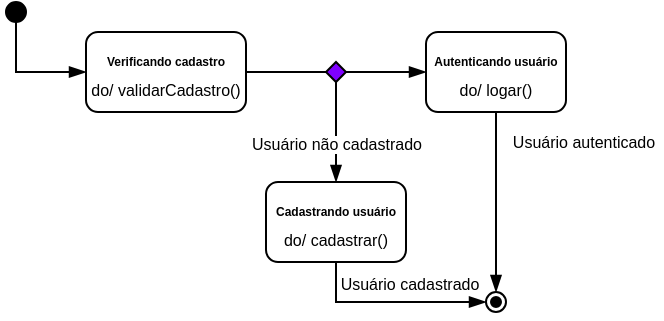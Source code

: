 <mxfile version="20.3.3" pages="6"><diagram id="cbJJhPBghGWwM3OW-o1N" name="Usuário"><mxGraphModel dx="649" dy="306" grid="1" gridSize="10" guides="1" tooltips="1" connect="1" arrows="1" fold="1" page="1" pageScale="1" pageWidth="827" pageHeight="1169" math="0" shadow="0"><root><mxCell id="0"/><mxCell id="1" parent="0"/><mxCell id="BSlq-_tYz_7hvvK5VkbI-1" value="" style="ellipse;whiteSpace=wrap;html=1;aspect=fixed;fillColor=#000000;" parent="1" vertex="1"><mxGeometry x="30" y="40" width="10" height="10" as="geometry"/></mxCell><mxCell id="BSlq-_tYz_7hvvK5VkbI-2" value="" style="endArrow=blockThin;html=1;rounded=0;exitX=0.5;exitY=1;exitDx=0;exitDy=0;endFill=1;strokeWidth=1;entryX=0;entryY=0.5;entryDx=0;entryDy=0;" parent="1" source="BSlq-_tYz_7hvvK5VkbI-1" target="BSlq-_tYz_7hvvK5VkbI-4" edge="1"><mxGeometry width="50" height="50" relative="1" as="geometry"><mxPoint x="30" y="120" as="sourcePoint"/><mxPoint x="48" y="69.32" as="targetPoint"/><Array as="points"><mxPoint x="35" y="75"/></Array></mxGeometry></mxCell><mxCell id="BSlq-_tYz_7hvvK5VkbI-3" style="edgeStyle=orthogonalEdgeStyle;rounded=0;orthogonalLoop=1;jettySize=auto;html=1;strokeWidth=1;fontSize=8;endArrow=none;endFill=0;entryX=0;entryY=0.5;entryDx=0;entryDy=0;" parent="1" source="BSlq-_tYz_7hvvK5VkbI-4" target="L_a1_osuEfcrvhSQsJuU-6" edge="1"><mxGeometry relative="1" as="geometry"><mxPoint x="180" y="75" as="targetPoint"/></mxGeometry></mxCell><mxCell id="BSlq-_tYz_7hvvK5VkbI-4" value="&lt;font style=&quot;&quot;&gt;&lt;b style=&quot;font-size: 6px;&quot;&gt;Verificando cadastro&lt;/b&gt;&lt;br&gt;&lt;font style=&quot;font-size: 8px;&quot;&gt;do/ validarCadastro()&lt;/font&gt;&lt;br&gt;&lt;/font&gt;" style="rounded=1;whiteSpace=wrap;html=1;fillColor=#FFFFFF;" parent="1" vertex="1"><mxGeometry x="70" y="55" width="80" height="40" as="geometry"/></mxCell><mxCell id="Zd-w3PUPa6cIG_JCDzNc-1" style="edgeStyle=orthogonalEdgeStyle;rounded=0;orthogonalLoop=1;jettySize=auto;html=1;entryX=0.5;entryY=0;entryDx=0;entryDy=0;strokeWidth=1;fontSize=8;fontColor=default;endArrow=blockThin;endFill=1;" parent="1" source="BSlq-_tYz_7hvvK5VkbI-5" target="8x6fWF6P3uYH0GCzoqGM-2" edge="1"><mxGeometry relative="1" as="geometry"/></mxCell><mxCell id="BSlq-_tYz_7hvvK5VkbI-5" value="&lt;font style=&quot;&quot;&gt;&lt;b style=&quot;font-size: 6px;&quot;&gt;Autenticando usuário&lt;/b&gt;&lt;br&gt;&lt;font style=&quot;font-size: 8px;&quot;&gt;do/ logar()&lt;/font&gt;&lt;br&gt;&lt;/font&gt;" style="rounded=1;whiteSpace=wrap;html=1;fillColor=#FFFFFF;" parent="1" vertex="1"><mxGeometry x="240" y="55" width="70" height="40" as="geometry"/></mxCell><mxCell id="L_a1_osuEfcrvhSQsJuU-10" style="edgeStyle=orthogonalEdgeStyle;rounded=0;orthogonalLoop=1;jettySize=auto;html=1;entryX=0;entryY=0.5;entryDx=0;entryDy=0;strokeWidth=1;fontSize=8;fontColor=default;endArrow=blockThin;endFill=1;" parent="1" source="L_a1_osuEfcrvhSQsJuU-6" target="BSlq-_tYz_7hvvK5VkbI-5" edge="1"><mxGeometry relative="1" as="geometry"/></mxCell><mxCell id="L_a1_osuEfcrvhSQsJuU-6" value="" style="rhombus;whiteSpace=wrap;html=1;shadow=0;labelBackgroundColor=none;labelBorderColor=none;fontSize=8;fontColor=default;fillColor=#7F00FF;sketch=0;" parent="1" vertex="1"><mxGeometry x="190" y="70" width="10" height="10" as="geometry"/></mxCell><mxCell id="L_a1_osuEfcrvhSQsJuU-7" value="" style="endArrow=blockThin;html=1;rounded=0;strokeWidth=1;fontSize=8;fontColor=default;exitX=0.5;exitY=1;exitDx=0;exitDy=0;entryX=0.5;entryY=0;entryDx=0;entryDy=0;endFill=1;" parent="1" source="L_a1_osuEfcrvhSQsJuU-6" target="L_a1_osuEfcrvhSQsJuU-11" edge="1"><mxGeometry width="50" height="50" relative="1" as="geometry"><mxPoint x="170" y="110" as="sourcePoint"/><mxPoint x="195" y="125" as="targetPoint"/></mxGeometry></mxCell><mxCell id="L_a1_osuEfcrvhSQsJuU-8" value="Usuário não cadastrado" style="edgeLabel;html=1;align=center;verticalAlign=middle;resizable=0;points=[];fontSize=8;fontColor=default;" parent="L_a1_osuEfcrvhSQsJuU-7" vertex="1" connectable="0"><mxGeometry x="-0.453" y="1" relative="1" as="geometry"><mxPoint x="-1" y="17" as="offset"/></mxGeometry></mxCell><mxCell id="8x6fWF6P3uYH0GCzoqGM-7" style="edgeStyle=orthogonalEdgeStyle;rounded=0;orthogonalLoop=1;jettySize=auto;html=1;entryX=0;entryY=0.5;entryDx=0;entryDy=0;strokeWidth=1;fontSize=8;fontColor=default;endArrow=blockThin;endFill=1;" parent="1" source="L_a1_osuEfcrvhSQsJuU-11" target="8x6fWF6P3uYH0GCzoqGM-2" edge="1"><mxGeometry relative="1" as="geometry"><Array as="points"><mxPoint x="195" y="190"/></Array></mxGeometry></mxCell><mxCell id="L_a1_osuEfcrvhSQsJuU-11" value="&lt;b style=&quot;&quot;&gt;&lt;font style=&quot;font-size: 6px;&quot;&gt;Cadastrando usuário&lt;/font&gt;&lt;/b&gt;&lt;br&gt;&lt;font style=&quot;font-size: 8px;&quot;&gt;do/ cadastrar()&lt;/font&gt;" style="rounded=1;whiteSpace=wrap;html=1;fillColor=#FFFFFF;" parent="1" vertex="1"><mxGeometry x="160" y="130" width="70" height="40" as="geometry"/></mxCell><mxCell id="8x6fWF6P3uYH0GCzoqGM-1" value="" style="group" parent="1" vertex="1" connectable="0"><mxGeometry x="270" y="185" width="10" height="10" as="geometry"/></mxCell><mxCell id="8x6fWF6P3uYH0GCzoqGM-2" value="" style="ellipse;whiteSpace=wrap;html=1;aspect=fixed;shadow=0;labelBorderColor=none;labelBackgroundColor=none;" parent="8x6fWF6P3uYH0GCzoqGM-1" vertex="1"><mxGeometry width="10" height="10" as="geometry"/></mxCell><mxCell id="8x6fWF6P3uYH0GCzoqGM-3" value="" style="ellipse;whiteSpace=wrap;html=1;aspect=fixed;fillColor=#000000;" parent="8x6fWF6P3uYH0GCzoqGM-1" vertex="1"><mxGeometry x="2.5" y="2.5" width="5" height="5" as="geometry"/></mxCell><mxCell id="Zd-w3PUPa6cIG_JCDzNc-2" value="Usuário cadastrado" style="text;html=1;strokeColor=none;fillColor=none;align=center;verticalAlign=middle;whiteSpace=wrap;rounded=0;shadow=0;labelBackgroundColor=none;labelBorderColor=none;sketch=0;fontSize=8;fontColor=default;" parent="1" vertex="1"><mxGeometry x="193" y="176" width="78" height="10" as="geometry"/></mxCell><mxCell id="Zd-w3PUPa6cIG_JCDzNc-4" value="Usuário autenticado" style="text;html=1;strokeColor=none;fillColor=none;align=center;verticalAlign=middle;whiteSpace=wrap;rounded=0;shadow=0;labelBackgroundColor=none;labelBorderColor=none;sketch=0;fontSize=8;fontColor=default;" parent="1" vertex="1"><mxGeometry x="280" y="105" width="78" height="10" as="geometry"/></mxCell></root></mxGraphModel></diagram><diagram id="u3x8nI4fMGBquSdvXoRK" name="Endereço"><mxGraphModel dx="772" dy="364" grid="1" gridSize="10" guides="1" tooltips="1" connect="1" arrows="1" fold="1" page="1" pageScale="1" pageWidth="827" pageHeight="1169" math="0" shadow="0"><root><mxCell id="0"/><mxCell id="1" parent="0"/><mxCell id="QlRGzSohqksEABEmIkxR-1" value="" style="ellipse;whiteSpace=wrap;html=1;aspect=fixed;fillColor=#000000;" parent="1" vertex="1"><mxGeometry x="20" y="35" width="10" height="10" as="geometry"/></mxCell><mxCell id="QlRGzSohqksEABEmIkxR-2" value="" style="endArrow=blockThin;html=1;rounded=0;exitX=0.5;exitY=1;exitDx=0;exitDy=0;endFill=1;strokeWidth=1;entryX=0;entryY=0.5;entryDx=0;entryDy=0;" parent="1" source="QlRGzSohqksEABEmIkxR-1" target="QlRGzSohqksEABEmIkxR-4" edge="1"><mxGeometry width="50" height="50" relative="1" as="geometry"><mxPoint x="20" y="115" as="sourcePoint"/><mxPoint x="38" y="64.32" as="targetPoint"/><Array as="points"><mxPoint x="25" y="70"/></Array></mxGeometry></mxCell><mxCell id="QlRGzSohqksEABEmIkxR-18" style="edgeStyle=orthogonalEdgeStyle;rounded=0;orthogonalLoop=1;jettySize=auto;html=1;entryX=0;entryY=0.5;entryDx=0;entryDy=0;strokeWidth=1;fontSize=8;fontColor=default;endArrow=blockThin;endFill=1;" parent="1" source="QlRGzSohqksEABEmIkxR-4" target="QlRGzSohqksEABEmIkxR-6" edge="1"><mxGeometry relative="1" as="geometry"/></mxCell><mxCell id="QlRGzSohqksEABEmIkxR-4" value="&lt;font style=&quot;&quot;&gt;&lt;span style=&quot;font-size: 6px;&quot;&gt;&lt;b&gt;Cadastrando endereço&lt;/b&gt;&lt;/span&gt;&lt;br&gt;&lt;font style=&quot;font-size: 8px;&quot;&gt;do/ cadastrarEndereco()&lt;/font&gt;&lt;br&gt;&lt;/font&gt;" style="rounded=1;whiteSpace=wrap;html=1;fillColor=#FFFFFF;" parent="1" vertex="1"><mxGeometry x="60" y="50" width="92" height="40" as="geometry"/></mxCell><mxCell id="QlRGzSohqksEABEmIkxR-21" style="edgeStyle=orthogonalEdgeStyle;rounded=0;orthogonalLoop=1;jettySize=auto;html=1;entryX=0.5;entryY=0;entryDx=0;entryDy=0;strokeWidth=1;fontSize=8;fontColor=default;endArrow=blockThin;endFill=1;" parent="1" source="QlRGzSohqksEABEmIkxR-6" target="QlRGzSohqksEABEmIkxR-14" edge="1"><mxGeometry relative="1" as="geometry"/></mxCell><mxCell id="QlRGzSohqksEABEmIkxR-6" value="&lt;font style=&quot;&quot;&gt;&lt;span style=&quot;font-size: 6px;&quot;&gt;&lt;b&gt;Aguardando dados&lt;/b&gt;&lt;/span&gt;&lt;br&gt;&lt;/font&gt;" style="rounded=1;whiteSpace=wrap;html=1;fillColor=#FFFFFF;" parent="1" vertex="1"><mxGeometry x="230" y="50" width="70" height="40" as="geometry"/></mxCell><mxCell id="QlRGzSohqksEABEmIkxR-13" value="" style="group" parent="1" vertex="1" connectable="0"><mxGeometry x="260" y="140" width="10" height="10" as="geometry"/></mxCell><mxCell id="QlRGzSohqksEABEmIkxR-14" value="" style="ellipse;whiteSpace=wrap;html=1;aspect=fixed;shadow=0;labelBorderColor=none;labelBackgroundColor=none;" parent="QlRGzSohqksEABEmIkxR-13" vertex="1"><mxGeometry width="10" height="10" as="geometry"/></mxCell><mxCell id="QlRGzSohqksEABEmIkxR-15" value="" style="ellipse;whiteSpace=wrap;html=1;aspect=fixed;fillColor=#000000;" parent="QlRGzSohqksEABEmIkxR-13" vertex="1"><mxGeometry x="2.5" y="2.5" width="5" height="5" as="geometry"/></mxCell><mxCell id="QlRGzSohqksEABEmIkxR-17" value="Salvar endereço" style="text;html=1;strokeColor=none;fillColor=none;align=center;verticalAlign=middle;whiteSpace=wrap;rounded=0;shadow=0;labelBackgroundColor=none;labelBorderColor=none;sketch=0;fontSize=8;fontColor=default;" parent="1" vertex="1"><mxGeometry x="270" y="100" width="62" height="10" as="geometry"/></mxCell><mxCell id="QlRGzSohqksEABEmIkxR-19" value="" style="curved=1;endArrow=classic;html=1;rounded=0;strokeWidth=1;fontSize=8;fontColor=default;entryX=0.75;entryY=0;entryDx=0;entryDy=0;exitX=0.25;exitY=0;exitDx=0;exitDy=0;" parent="1" source="QlRGzSohqksEABEmIkxR-6" target="QlRGzSohqksEABEmIkxR-6" edge="1"><mxGeometry width="50" height="50" relative="1" as="geometry"><mxPoint x="222" y="170" as="sourcePoint"/><mxPoint x="272" y="120" as="targetPoint"/><Array as="points"><mxPoint x="252" y="30"/><mxPoint x="282" y="30"/></Array></mxGeometry></mxCell><mxCell id="QlRGzSohqksEABEmIkxR-20" value="Inserir dado" style="text;html=1;strokeColor=none;fillColor=none;align=center;verticalAlign=middle;whiteSpace=wrap;rounded=0;shadow=0;labelBackgroundColor=none;labelBorderColor=none;sketch=0;fontSize=8;fontColor=default;" parent="1" vertex="1"><mxGeometry x="292" y="35" width="50" height="10" as="geometry"/></mxCell></root></mxGraphModel></diagram><diagram id="dJSDBnnu_lyWDykUAA8a" name="Lavanderia"><mxGraphModel dx="772" dy="364" grid="1" gridSize="10" guides="1" tooltips="1" connect="1" arrows="1" fold="1" page="1" pageScale="1" pageWidth="827" pageHeight="1169" math="0" shadow="0"><root><mxCell id="0"/><mxCell id="1" parent="0"/><mxCell id="HQYFnCzkWKO5D2Txc9Me-1" style="edgeStyle=orthogonalEdgeStyle;rounded=0;orthogonalLoop=1;jettySize=auto;html=1;entryX=0;entryY=0.5;entryDx=0;entryDy=0;fontSize=6;" parent="1" source="qWR4h4BED8sMNdOdtX2z-1" target="x2RsHI_MjN8mcZvUiWta-1" edge="1"><mxGeometry relative="1" as="geometry"><Array as="points"><mxPoint x="23" y="65"/></Array></mxGeometry></mxCell><mxCell id="qWR4h4BED8sMNdOdtX2z-1" value="" style="ellipse;whiteSpace=wrap;html=1;aspect=fixed;fillColor=#000000;" parent="1" vertex="1"><mxGeometry x="18" y="30" width="10" height="10" as="geometry"/></mxCell><mxCell id="qWR4h4BED8sMNdOdtX2z-3" value="&lt;font style=&quot;&quot;&gt;&lt;font style=&quot;font-size: 6px;&quot;&gt;&lt;b&gt;Verificando itens&lt;/b&gt;&lt;/font&gt;&lt;br&gt;&lt;br&gt;&lt;/font&gt;" style="rounded=1;whiteSpace=wrap;html=1;fillColor=#FFFFFF;" parent="1" vertex="1"><mxGeometry x="220" y="45" width="80" height="40" as="geometry"/></mxCell><mxCell id="qWR4h4BED8sMNdOdtX2z-4" value="" style="endArrow=blockThin;html=1;rounded=0;exitX=1;exitY=0.5;exitDx=0;exitDy=0;endFill=1;strokeWidth=1;" parent="1" source="qWR4h4BED8sMNdOdtX2z-3" edge="1"><mxGeometry width="50" height="50" relative="1" as="geometry"><mxPoint x="340" y="52.5" as="sourcePoint"/><mxPoint x="340" y="65" as="targetPoint"/><Array as="points"/></mxGeometry></mxCell><mxCell id="qWR4h4BED8sMNdOdtX2z-5" value="&lt;font style=&quot;&quot;&gt;&lt;font style=&quot;font-size: 6px;&quot;&gt;&lt;b&gt;Confirmando inicio de serviço&lt;/b&gt;&lt;/font&gt;&lt;br&gt;&lt;font style=&quot;font-size: 8px;&quot;&gt;do/ notificarInicio()&lt;/font&gt;&lt;br&gt;&lt;/font&gt;" style="rounded=1;whiteSpace=wrap;html=1;fillColor=#FFFFFF;" parent="1" vertex="1"><mxGeometry x="410" y="45" width="90" height="40" as="geometry"/></mxCell><mxCell id="qWR4h4BED8sMNdOdtX2z-6" value="Itens verificados" style="text;html=1;strokeColor=none;fillColor=none;align=center;verticalAlign=middle;whiteSpace=wrap;rounded=0;fontSize=6;" parent="1" vertex="1"><mxGeometry x="345" y="45" width="60" height="30" as="geometry"/></mxCell><mxCell id="qWR4h4BED8sMNdOdtX2z-7" value="" style="endArrow=classic;html=1;rounded=0;fontSize=6;exitX=1;exitY=0.5;exitDx=0;exitDy=0;entryX=0;entryY=0.5;entryDx=0;entryDy=0;" parent="1" source="qWR4h4BED8sMNdOdtX2z-5" target="qWR4h4BED8sMNdOdtX2z-8" edge="1"><mxGeometry width="50" height="50" relative="1" as="geometry"><mxPoint x="380" y="100" as="sourcePoint"/><mxPoint x="570" y="65" as="targetPoint"/></mxGeometry></mxCell><mxCell id="qWR4h4BED8sMNdOdtX2z-8" value="&lt;font style=&quot;&quot;&gt;&lt;font style=&quot;font-size: 6px;&quot;&gt;&lt;b&gt;Confirmando fim de serviço&lt;/b&gt;&lt;/font&gt;&lt;br&gt;&lt;font style=&quot;font-size: 8px;&quot;&gt;do/ notificarTermino()&lt;/font&gt;&lt;br&gt;&lt;/font&gt;" style="rounded=1;whiteSpace=wrap;html=1;fillColor=#FFFFFF;" parent="1" vertex="1"><mxGeometry x="580" y="45" width="90" height="40" as="geometry"/></mxCell><mxCell id="qWR4h4BED8sMNdOdtX2z-9" value="Serviço feito" style="text;html=1;strokeColor=none;fillColor=none;align=center;verticalAlign=middle;whiteSpace=wrap;rounded=0;fontSize=6;" parent="1" vertex="1"><mxGeometry x="500" y="45" width="70" height="30" as="geometry"/></mxCell><mxCell id="qWR4h4BED8sMNdOdtX2z-10" value="" style="endArrow=classic;html=1;rounded=0;fontSize=6;exitX=1;exitY=0.5;exitDx=0;exitDy=0;" parent="1" edge="1"><mxGeometry width="50" height="50" relative="1" as="geometry"><mxPoint x="670" y="64.76" as="sourcePoint"/><mxPoint x="670" y="150" as="targetPoint"/><Array as="points"><mxPoint x="710" y="65"/><mxPoint x="710" y="150"/></Array></mxGeometry></mxCell><mxCell id="qWR4h4BED8sMNdOdtX2z-11" value="&lt;font style=&quot;&quot;&gt;&lt;font style=&quot;font-size: 6px;&quot;&gt;&lt;b&gt;Informando pronta entrega&lt;/b&gt;&lt;/font&gt;&lt;br&gt;&lt;br&gt;&lt;/font&gt;" style="rounded=1;whiteSpace=wrap;html=1;fillColor=#FFFFFF;" parent="1" vertex="1"><mxGeometry x="580" y="130" width="90" height="40" as="geometry"/></mxCell><mxCell id="qWR4h4BED8sMNdOdtX2z-12" value="Objetos preparados" style="text;html=1;strokeColor=none;fillColor=none;align=center;verticalAlign=middle;whiteSpace=wrap;rounded=0;fontSize=6;rotation=90;" parent="1" vertex="1"><mxGeometry x="680" y="85" width="70" height="30" as="geometry"/></mxCell><mxCell id="qWR4h4BED8sMNdOdtX2z-13" value="" style="endArrow=classic;html=1;rounded=0;fontSize=6;exitX=0;exitY=0.5;exitDx=0;exitDy=0;" parent="1" source="qWR4h4BED8sMNdOdtX2z-11" edge="1"><mxGeometry width="50" height="50" relative="1" as="geometry"><mxPoint x="460" y="110" as="sourcePoint"/><mxPoint x="500.0" y="150" as="targetPoint"/></mxGeometry></mxCell><mxCell id="qWR4h4BED8sMNdOdtX2z-14" value="" style="group" parent="1" vertex="1" connectable="0"><mxGeometry x="490" y="145" width="10" height="10" as="geometry"/></mxCell><mxCell id="qWR4h4BED8sMNdOdtX2z-15" value="" style="ellipse;whiteSpace=wrap;html=1;aspect=fixed;shadow=0;labelBorderColor=none;labelBackgroundColor=none;" parent="qWR4h4BED8sMNdOdtX2z-14" vertex="1"><mxGeometry width="10" height="10" as="geometry"/></mxCell><mxCell id="qWR4h4BED8sMNdOdtX2z-16" value="" style="ellipse;whiteSpace=wrap;html=1;aspect=fixed;fillColor=#000000;" parent="qWR4h4BED8sMNdOdtX2z-14" vertex="1"><mxGeometry x="2.5" y="2.5" width="5" height="5" as="geometry"/></mxCell><mxCell id="qWR4h4BED8sMNdOdtX2z-17" value="Produtos entregue" style="text;html=1;strokeColor=none;fillColor=none;align=center;verticalAlign=middle;whiteSpace=wrap;rounded=0;fontSize=6;" parent="1" vertex="1"><mxGeometry x="510" y="130" width="70" height="30" as="geometry"/></mxCell><mxCell id="x2RsHI_MjN8mcZvUiWta-1" value="&lt;font style=&quot;&quot;&gt;&lt;span style=&quot;font-size: 6px;&quot;&gt;&lt;b&gt;Aceitando Serviço&lt;/b&gt;&lt;/span&gt;&lt;br&gt;&lt;span style=&quot;font-size: 8px;&quot;&gt;do/ confirmaAgendamento()&lt;/span&gt;&lt;br&gt;&lt;/font&gt;" style="rounded=1;whiteSpace=wrap;html=1;fillColor=#FFFFFF;" parent="1" vertex="1"><mxGeometry x="50" y="45" width="110" height="40" as="geometry"/></mxCell><mxCell id="x2RsHI_MjN8mcZvUiWta-2" value="" style="endArrow=classic;html=1;rounded=0;fontSize=6;exitX=1;exitY=0.5;exitDx=0;exitDy=0;entryX=0;entryY=0.5;entryDx=0;entryDy=0;" parent="1" source="x2RsHI_MjN8mcZvUiWta-1" target="qWR4h4BED8sMNdOdtX2z-3" edge="1"><mxGeometry width="50" height="50" relative="1" as="geometry"><mxPoint x="430" y="190" as="sourcePoint"/><mxPoint x="480" y="140" as="targetPoint"/></mxGeometry></mxCell><mxCell id="x2RsHI_MjN8mcZvUiWta-3" value="Lavanderia aceita&lt;br&gt;serviço" style="text;html=1;strokeColor=none;fillColor=none;align=center;verticalAlign=middle;whiteSpace=wrap;rounded=0;fontSize=6;" parent="1" vertex="1"><mxGeometry x="160" y="40" width="60" height="30" as="geometry"/></mxCell><mxCell id="5RUuHtnsTYRrGzNJqwV3-1" value="" style="rhombus;whiteSpace=wrap;html=1;shadow=0;labelBackgroundColor=none;labelBorderColor=none;fontSize=8;fontColor=default;fillColor=#7F00FF;sketch=0;" parent="1" vertex="1"><mxGeometry x="335" y="60" width="10" height="10" as="geometry"/></mxCell><mxCell id="5RUuHtnsTYRrGzNJqwV3-2" value="" style="endArrow=blockThin;html=1;rounded=0;strokeWidth=1;fontSize=8;fontColor=default;exitX=0.5;exitY=1;exitDx=0;exitDy=0;endFill=1;entryX=0.5;entryY=1;entryDx=0;entryDy=0;" parent="1" source="5RUuHtnsTYRrGzNJqwV3-1" target="qWR4h4BED8sMNdOdtX2z-15" edge="1"><mxGeometry width="50" height="50" relative="1" as="geometry"><mxPoint x="315" y="100" as="sourcePoint"/><mxPoint x="340" y="100" as="targetPoint"/><Array as="points"><mxPoint x="340" y="240"/><mxPoint x="495" y="240"/></Array></mxGeometry></mxCell><mxCell id="5RUuHtnsTYRrGzNJqwV3-3" value="Itens diferentes" style="edgeLabel;html=1;align=center;verticalAlign=middle;resizable=0;points=[];fontSize=8;fontColor=default;" parent="5RUuHtnsTYRrGzNJqwV3-2" vertex="1" connectable="0"><mxGeometry x="-0.453" y="1" relative="1" as="geometry"><mxPoint x="-1" as="offset"/></mxGeometry></mxCell><mxCell id="5RUuHtnsTYRrGzNJqwV3-4" value="" style="endArrow=blockThin;html=1;rounded=0;exitX=1;exitY=0.5;exitDx=0;exitDy=0;endFill=1;strokeWidth=1;entryX=0;entryY=0.5;entryDx=0;entryDy=0;" parent="1" target="qWR4h4BED8sMNdOdtX2z-5" edge="1"><mxGeometry width="50" height="50" relative="1" as="geometry"><mxPoint x="345.0" y="64.76" as="sourcePoint"/><mxPoint x="385.0" y="64.76" as="targetPoint"/><Array as="points"/></mxGeometry></mxCell><mxCell id="5RUuHtnsTYRrGzNJqwV3-5" value="Devolução de produtos" style="text;html=1;strokeColor=none;fillColor=none;align=center;verticalAlign=middle;whiteSpace=wrap;rounded=0;fontSize=6;" parent="1" vertex="1"><mxGeometry x="379" y="220" width="70" height="30" as="geometry"/></mxCell></root></mxGraphModel></diagram><diagram id="F-XgY92tSoAHtl_72R6J" name="Cliente"><mxGraphModel dx="772" dy="364" grid="1" gridSize="10" guides="1" tooltips="1" connect="1" arrows="1" fold="1" page="1" pageScale="1" pageWidth="827" pageHeight="1169" math="0" shadow="0"><root><mxCell id="0"/><mxCell id="1" parent="0"/><mxCell id="GrfyMCYVX8CN2JYrrQxc-1" value="" style="ellipse;whiteSpace=wrap;html=1;aspect=fixed;fillColor=#000000;" parent="1" vertex="1"><mxGeometry x="30" y="40" width="10" height="10" as="geometry"/></mxCell><mxCell id="BUCHAky33d3L_SyUBrs4-1" value="" style="endArrow=blockThin;html=1;rounded=0;exitX=0.5;exitY=1;exitDx=0;exitDy=0;endFill=1;strokeWidth=1;entryX=0;entryY=0.5;entryDx=0;entryDy=0;" parent="1" edge="1"><mxGeometry width="50" height="50" relative="1" as="geometry"><mxPoint x="35" y="50" as="sourcePoint"/><mxPoint x="70" y="75" as="targetPoint"/><Array as="points"><mxPoint x="35" y="75"/></Array></mxGeometry></mxCell><mxCell id="HCtuEvArhp0Kt3iylnRz-1" value="&lt;font style=&quot;&quot;&gt;&lt;font style=&quot;font-size: 6px;&quot;&gt;&lt;b&gt;Selecionando itens&lt;/b&gt;&lt;/font&gt;&lt;br&gt;&lt;span style=&quot;font-size: 8px;&quot;&gt;do/ selecionaItens()&lt;/span&gt;&lt;br&gt;&lt;/font&gt;" style="rounded=1;whiteSpace=wrap;html=1;fillColor=#FFFFFF;" parent="1" vertex="1"><mxGeometry x="70" y="55" width="80" height="40" as="geometry"/></mxCell><mxCell id="HBhbKaLRmmD1mg_f485Z-1" value="" style="endArrow=blockThin;html=1;rounded=0;exitX=1;exitY=0.5;exitDx=0;exitDy=0;endFill=1;strokeWidth=1;entryX=0;entryY=0.5;entryDx=0;entryDy=0;" parent="1" source="HCtuEvArhp0Kt3iylnRz-1" target="HBhbKaLRmmD1mg_f485Z-2" edge="1"><mxGeometry width="50" height="50" relative="1" as="geometry"><mxPoint x="190" y="62.5" as="sourcePoint"/><mxPoint x="225" y="75" as="targetPoint"/><Array as="points"><mxPoint x="190" y="75"/></Array></mxGeometry></mxCell><mxCell id="HBhbKaLRmmD1mg_f485Z-2" value="&lt;font style=&quot;&quot;&gt;&lt;font style=&quot;font-size: 6px;&quot;&gt;&lt;b&gt;Selecionando lavanderia&lt;/b&gt;&lt;/font&gt;&lt;br&gt;&lt;span style=&quot;font-size: 8px;&quot;&gt;do/ selecionaLavanderia()&lt;/span&gt;&lt;br&gt;&lt;/font&gt;" style="rounded=1;whiteSpace=wrap;html=1;fillColor=#FFFFFF;" parent="1" vertex="1"><mxGeometry x="230" y="55" width="100" height="40" as="geometry"/></mxCell><mxCell id="HBhbKaLRmmD1mg_f485Z-3" value="Itens selecionados" style="text;html=1;strokeColor=none;fillColor=none;align=center;verticalAlign=middle;whiteSpace=wrap;rounded=0;fontSize=6;" parent="1" vertex="1"><mxGeometry x="160" y="55" width="60" height="30" as="geometry"/></mxCell><mxCell id="HBhbKaLRmmD1mg_f485Z-4" value="" style="endArrow=classic;html=1;rounded=0;fontSize=6;exitX=1;exitY=0.5;exitDx=0;exitDy=0;entryX=0;entryY=0.5;entryDx=0;entryDy=0;" parent="1" source="HBhbKaLRmmD1mg_f485Z-2" target="HBhbKaLRmmD1mg_f485Z-5" edge="1"><mxGeometry width="50" height="50" relative="1" as="geometry"><mxPoint x="200" y="110" as="sourcePoint"/><mxPoint x="390" y="75" as="targetPoint"/></mxGeometry></mxCell><mxCell id="HBhbKaLRmmD1mg_f485Z-5" value="&lt;font style=&quot;&quot;&gt;&lt;font style=&quot;font-size: 6px;&quot;&gt;&lt;b&gt;Selecionando Data/Horário&lt;/b&gt;&lt;/font&gt;&lt;br&gt;&lt;font style=&quot;font-size: 8px;&quot;&gt;do/ agenda()&lt;/font&gt;&lt;br&gt;&lt;/font&gt;" style="rounded=1;whiteSpace=wrap;html=1;fillColor=#FFFFFF;" parent="1" vertex="1"><mxGeometry x="400" y="55" width="90" height="40" as="geometry"/></mxCell><mxCell id="HBhbKaLRmmD1mg_f485Z-6" value="Lavanderia selecionada" style="text;html=1;strokeColor=none;fillColor=none;align=center;verticalAlign=middle;whiteSpace=wrap;rounded=0;fontSize=6;" parent="1" vertex="1"><mxGeometry x="330" y="50" width="60" height="30" as="geometry"/></mxCell><mxCell id="HBhbKaLRmmD1mg_f485Z-8" value="" style="endArrow=classic;html=1;rounded=0;fontSize=6;exitX=1;exitY=0.5;exitDx=0;exitDy=0;" parent="1" edge="1"><mxGeometry width="50" height="50" relative="1" as="geometry"><mxPoint x="490.0" y="74.76" as="sourcePoint"/><mxPoint x="590" y="75" as="targetPoint"/><Array as="points"/></mxGeometry></mxCell><mxCell id="HBhbKaLRmmD1mg_f485Z-9" value="&lt;font style=&quot;&quot;&gt;&lt;font style=&quot;font-size: 6px;&quot;&gt;&lt;b&gt;Notifica Cliente o Inicio&lt;/b&gt;&lt;/font&gt;&lt;br&gt;&lt;font style=&quot;font-size: 8px;&quot;&gt;do/ notificarInicio()&lt;/font&gt;&lt;br&gt;&lt;/font&gt;" style="rounded=1;whiteSpace=wrap;html=1;fillColor=#FFFFFF;" parent="1" vertex="1"><mxGeometry x="400" y="140" width="90" height="40" as="geometry"/></mxCell><mxCell id="HBhbKaLRmmD1mg_f485Z-10" value="Horário selecionado" style="text;html=1;strokeColor=none;fillColor=none;align=center;verticalAlign=middle;whiteSpace=wrap;rounded=0;fontSize=6;rotation=0;" parent="1" vertex="1"><mxGeometry x="500" y="50" width="70" height="30" as="geometry"/></mxCell><mxCell id="HBhbKaLRmmD1mg_f485Z-11" value="" style="endArrow=classic;html=1;rounded=0;fontSize=6;exitX=0;exitY=0.5;exitDx=0;exitDy=0;" parent="1" source="HBhbKaLRmmD1mg_f485Z-9" edge="1"><mxGeometry width="50" height="50" relative="1" as="geometry"><mxPoint x="280" y="120" as="sourcePoint"/><mxPoint x="320" y="160" as="targetPoint"/></mxGeometry></mxCell><mxCell id="VDZuIMuSpGt4mXMgq9ki-1" value="" style="group" parent="1" vertex="1" connectable="0"><mxGeometry x="140" y="155" width="10" height="10" as="geometry"/></mxCell><mxCell id="VDZuIMuSpGt4mXMgq9ki-2" value="" style="ellipse;whiteSpace=wrap;html=1;aspect=fixed;shadow=0;labelBorderColor=none;labelBackgroundColor=none;" parent="VDZuIMuSpGt4mXMgq9ki-1" vertex="1"><mxGeometry width="10" height="10" as="geometry"/></mxCell><mxCell id="VDZuIMuSpGt4mXMgq9ki-3" value="" style="ellipse;whiteSpace=wrap;html=1;aspect=fixed;fillColor=#000000;" parent="VDZuIMuSpGt4mXMgq9ki-1" vertex="1"><mxGeometry x="2.5" y="2.5" width="5" height="5" as="geometry"/></mxCell><mxCell id="1y02LPo1SkR7TA5jcjpN-1" value="Cliente notificado" style="text;html=1;strokeColor=none;fillColor=none;align=center;verticalAlign=middle;whiteSpace=wrap;rounded=0;fontSize=6;" parent="1" vertex="1"><mxGeometry x="330" y="140" width="70" height="30" as="geometry"/></mxCell><mxCell id="TZlsPGiBvslj8xX-S4bf-6" value="&lt;font style=&quot;&quot;&gt;&lt;font style=&quot;font-size: 6px;&quot;&gt;&lt;b&gt;Notifica Fim de Serviço&lt;/b&gt;&lt;/font&gt;&lt;br&gt;&lt;font style=&quot;font-size: 8px;&quot;&gt;do/ notificarTermino()&lt;/font&gt;&lt;br&gt;&lt;/font&gt;" style="rounded=1;whiteSpace=wrap;html=1;fillColor=#FFFFFF;" parent="1" vertex="1"><mxGeometry x="230" y="140" width="90" height="40" as="geometry"/></mxCell><mxCell id="TZlsPGiBvslj8xX-S4bf-10" value="" style="endArrow=classic;html=1;rounded=0;fontSize=6;exitX=0;exitY=0.5;exitDx=0;exitDy=0;" parent="1" edge="1"><mxGeometry width="50" height="50" relative="1" as="geometry"><mxPoint x="230" y="159.71" as="sourcePoint"/><mxPoint x="150" y="159.71" as="targetPoint"/></mxGeometry></mxCell><mxCell id="TZlsPGiBvslj8xX-S4bf-11" value="Cliente recebe itens" style="text;html=1;strokeColor=none;fillColor=none;align=center;verticalAlign=middle;whiteSpace=wrap;rounded=0;fontSize=6;" parent="1" vertex="1"><mxGeometry x="160" y="140" width="70" height="30" as="geometry"/></mxCell><mxCell id="B6x-vhk1lBDaGrAPJgGT-1" value="&lt;font style=&quot;&quot;&gt;&lt;font style=&quot;font-size: 6px;&quot;&gt;&lt;b&gt;Enviando Itens&lt;/b&gt;&lt;/font&gt;&lt;br&gt;&lt;br&gt;&lt;/font&gt;" style="rounded=1;whiteSpace=wrap;html=1;fillColor=#FFFFFF;" vertex="1" parent="1"><mxGeometry x="590" y="55" width="90" height="40" as="geometry"/></mxCell><mxCell id="B6x-vhk1lBDaGrAPJgGT-2" value="" style="endArrow=classic;html=1;rounded=0;fontSize=6;exitX=0.5;exitY=1;exitDx=0;exitDy=0;entryX=1;entryY=0.5;entryDx=0;entryDy=0;" edge="1" parent="1" source="B6x-vhk1lBDaGrAPJgGT-1" target="HBhbKaLRmmD1mg_f485Z-9"><mxGeometry width="50" height="50" relative="1" as="geometry"><mxPoint x="630" y="120" as="sourcePoint"/><mxPoint x="730" y="120.24" as="targetPoint"/><Array as="points"><mxPoint x="635" y="160"/></Array></mxGeometry></mxCell><mxCell id="B6x-vhk1lBDaGrAPJgGT-3" value="Itens enviados" style="text;html=1;strokeColor=none;fillColor=none;align=center;verticalAlign=middle;whiteSpace=wrap;rounded=0;fontSize=6;rotation=0;" vertex="1" parent="1"><mxGeometry x="530" y="135" width="70" height="30" as="geometry"/></mxCell></root></mxGraphModel></diagram><diagram id="IMUaHnQvZ4dIMAcTfYA9" name="Lavagem"><mxGraphModel dx="649" dy="306" grid="1" gridSize="10" guides="1" tooltips="1" connect="1" arrows="1" fold="1" page="1" pageScale="1" pageWidth="827" pageHeight="1169" math="0" shadow="0"><root><mxCell id="0"/><mxCell id="1" parent="0"/><mxCell id="-tGRdhEsLTGTPXNVfDpn-1" value="" style="ellipse;whiteSpace=wrap;html=1;aspect=fixed;fillColor=#000000;" parent="1" vertex="1"><mxGeometry x="30" y="40" width="10" height="10" as="geometry"/></mxCell><mxCell id="-tGRdhEsLTGTPXNVfDpn-2" value="" style="endArrow=blockThin;html=1;rounded=0;exitX=0.5;exitY=1;exitDx=0;exitDy=0;endFill=1;strokeWidth=1;entryX=0;entryY=0.5;entryDx=0;entryDy=0;" parent="1" source="-tGRdhEsLTGTPXNVfDpn-1" target="-tGRdhEsLTGTPXNVfDpn-4" edge="1"><mxGeometry width="50" height="50" relative="1" as="geometry"><mxPoint x="30" y="120" as="sourcePoint"/><mxPoint x="48" y="69.32" as="targetPoint"/><Array as="points"><mxPoint x="35" y="75"/></Array></mxGeometry></mxCell><mxCell id="-tGRdhEsLTGTPXNVfDpn-3" style="edgeStyle=orthogonalEdgeStyle;rounded=0;orthogonalLoop=1;jettySize=auto;html=1;entryX=0;entryY=0.5;entryDx=0;entryDy=0;strokeWidth=1;fontSize=8;fontColor=default;endArrow=blockThin;endFill=1;" parent="1" source="-tGRdhEsLTGTPXNVfDpn-4" target="-tGRdhEsLTGTPXNVfDpn-6" edge="1"><mxGeometry relative="1" as="geometry"/></mxCell><mxCell id="-tGRdhEsLTGTPXNVfDpn-4" value="&lt;font style=&quot;&quot;&gt;&lt;b style=&quot;font-size: 6px;&quot;&gt;Lavagem iniciada&lt;/b&gt;&lt;br&gt;&lt;font style=&quot;font-size: 8px;&quot;&gt;do/ notificarInicio()&lt;/font&gt;&lt;br&gt;&lt;/font&gt;" style="rounded=1;whiteSpace=wrap;html=1;fillColor=#FFFFFF;" parent="1" vertex="1"><mxGeometry x="70" y="55" width="80" height="40" as="geometry"/></mxCell><mxCell id="-tGRdhEsLTGTPXNVfDpn-5" style="edgeStyle=orthogonalEdgeStyle;rounded=0;orthogonalLoop=1;jettySize=auto;html=1;entryX=0.5;entryY=0;entryDx=0;entryDy=0;strokeWidth=1;fontSize=8;fontColor=default;endArrow=blockThin;endFill=1;" parent="1" source="-tGRdhEsLTGTPXNVfDpn-6" target="-tGRdhEsLTGTPXNVfDpn-8" edge="1"><mxGeometry relative="1" as="geometry"><Array as="points"><mxPoint x="285" y="185"/></Array></mxGeometry></mxCell><mxCell id="-tGRdhEsLTGTPXNVfDpn-6" value="&lt;font style=&quot;&quot;&gt;&lt;span style=&quot;font-size: 6px;&quot;&gt;&lt;b&gt;Lavagem encerrada&lt;/b&gt;&lt;/span&gt;&lt;br&gt;&lt;font style=&quot;font-size: 8px;&quot;&gt;do/ notificarTermino()&lt;/font&gt;&lt;br&gt;&lt;/font&gt;" style="rounded=1;whiteSpace=wrap;html=1;fillColor=#FFFFFF;" parent="1" vertex="1"><mxGeometry x="240" y="55" width="90" height="40" as="geometry"/></mxCell><mxCell id="-tGRdhEsLTGTPXNVfDpn-7" value="" style="group" parent="1" vertex="1" connectable="0"><mxGeometry x="280" y="185" width="10" height="10" as="geometry"/></mxCell><mxCell id="-tGRdhEsLTGTPXNVfDpn-8" value="" style="ellipse;whiteSpace=wrap;html=1;aspect=fixed;shadow=0;labelBorderColor=none;labelBackgroundColor=none;" parent="-tGRdhEsLTGTPXNVfDpn-7" vertex="1"><mxGeometry width="10" height="10" as="geometry"/></mxCell><mxCell id="-tGRdhEsLTGTPXNVfDpn-9" value="" style="ellipse;whiteSpace=wrap;html=1;aspect=fixed;fillColor=#000000;" parent="-tGRdhEsLTGTPXNVfDpn-7" vertex="1"><mxGeometry x="2.5" y="2.5" width="5" height="5" as="geometry"/></mxCell><mxCell id="-tGRdhEsLTGTPXNVfDpn-10" value="Lavagem em processo" style="text;html=1;strokeColor=none;fillColor=none;align=center;verticalAlign=middle;whiteSpace=wrap;rounded=0;shadow=0;labelBackgroundColor=none;labelBorderColor=none;sketch=0;fontSize=8;fontColor=default;" parent="1" vertex="1"><mxGeometry x="147" y="60" width="97" height="10" as="geometry"/></mxCell><mxCell id="h2hErD1p5NliwlyPY3KJ-1" value="Produtos Finalizados" style="text;html=1;strokeColor=none;fillColor=none;align=center;verticalAlign=middle;whiteSpace=wrap;rounded=0;shadow=0;labelBackgroundColor=none;labelBorderColor=none;sketch=0;fontSize=8;fontColor=default;rotation=0;" vertex="1" parent="1"><mxGeometry x="280" y="110" width="97" height="10" as="geometry"/></mxCell></root></mxGraphModel></diagram><diagram id="1t8hfZQDy0_MKbSHdjDy" name="Pagamento"><mxGraphModel dx="772" dy="364" grid="1" gridSize="10" guides="1" tooltips="1" connect="1" arrows="1" fold="1" page="1" pageScale="1" pageWidth="827" pageHeight="1169" math="0" shadow="0"><root><mxCell id="0"/><mxCell id="1" parent="0"/><mxCell id="BHljIG2Xk0MGAElp9Fg8-1" value="" style="ellipse;whiteSpace=wrap;html=1;aspect=fixed;fillColor=#000000;" parent="1" vertex="1"><mxGeometry x="30" y="40" width="10" height="10" as="geometry"/></mxCell><mxCell id="BHljIG2Xk0MGAElp9Fg8-2" value="" style="endArrow=blockThin;html=1;rounded=0;exitX=0.5;exitY=1;exitDx=0;exitDy=0;endFill=1;strokeWidth=1;entryX=0;entryY=0.5;entryDx=0;entryDy=0;" parent="1" edge="1"><mxGeometry width="50" height="50" relative="1" as="geometry"><mxPoint x="35" y="50" as="sourcePoint"/><mxPoint x="70" y="75" as="targetPoint"/><Array as="points"><mxPoint x="35" y="75"/></Array></mxGeometry></mxCell><mxCell id="BHljIG2Xk0MGAElp9Fg8-3" value="&lt;font style=&quot;&quot;&gt;&lt;font style=&quot;font-size: 6px;&quot;&gt;&lt;b&gt;Recebe dados de pagamento&lt;/b&gt;&lt;/font&gt;&lt;br&gt;&lt;font style=&quot;font-size: 8px;&quot;&gt;do/ arquivaPagamento()&lt;/font&gt;&lt;br&gt;&lt;/font&gt;" style="rounded=1;whiteSpace=wrap;html=1;fillColor=#FFFFFF;" parent="1" vertex="1"><mxGeometry x="70" y="55" width="100" height="40" as="geometry"/></mxCell><mxCell id="BHljIG2Xk0MGAElp9Fg8-4" value="" style="endArrow=blockThin;html=1;rounded=0;exitX=1;exitY=0.5;exitDx=0;exitDy=0;endFill=1;strokeWidth=1;entryX=0;entryY=0.5;entryDx=0;entryDy=0;" parent="1" source="BHljIG2Xk0MGAElp9Fg8-3" target="BHljIG2Xk0MGAElp9Fg8-5" edge="1"><mxGeometry width="50" height="50" relative="1" as="geometry"><mxPoint x="190" y="62.5" as="sourcePoint"/><mxPoint x="225" y="75" as="targetPoint"/><Array as="points"><mxPoint x="190" y="75"/></Array></mxGeometry></mxCell><mxCell id="LO0ZnxhZ1DsGBOPuP5U4-14" style="edgeStyle=orthogonalEdgeStyle;rounded=0;orthogonalLoop=1;jettySize=auto;html=1;entryX=0;entryY=0.5;entryDx=0;entryDy=0;fontSize=6;" parent="1" source="BHljIG2Xk0MGAElp9Fg8-5" target="LO0ZnxhZ1DsGBOPuP5U4-5" edge="1"><mxGeometry relative="1" as="geometry"/></mxCell><mxCell id="BHljIG2Xk0MGAElp9Fg8-5" value="&lt;font style=&quot;&quot;&gt;&lt;font style=&quot;font-size: 6px;&quot;&gt;&lt;b&gt;Aguardando termino do serviço&lt;/b&gt;&lt;/font&gt;&lt;br&gt;&lt;font style=&quot;font-size: 8px;&quot;&gt;do/ notificarInicio()&lt;/font&gt;&lt;br&gt;&lt;/font&gt;" style="rounded=1;whiteSpace=wrap;html=1;fillColor=#FFFFFF;" parent="1" vertex="1"><mxGeometry x="230" y="55" width="90" height="40" as="geometry"/></mxCell><mxCell id="BHljIG2Xk0MGAElp9Fg8-6" value="pagamento arquivado" style="text;html=1;strokeColor=none;fillColor=none;align=center;verticalAlign=middle;whiteSpace=wrap;rounded=0;fontSize=6;" parent="1" vertex="1"><mxGeometry x="170" y="50" width="60" height="30" as="geometry"/></mxCell><mxCell id="LO0ZnxhZ1DsGBOPuP5U4-5" value="&lt;font style=&quot;&quot;&gt;&lt;span style=&quot;font-size: 6px;&quot;&gt;&lt;b&gt;Confirmação de termino de serviço&lt;/b&gt;&lt;/span&gt;&lt;br&gt;&lt;font style=&quot;font-size: 8px;&quot;&gt;do/ processaPagamento()&lt;/font&gt;&lt;br&gt;&lt;/font&gt;" style="rounded=1;whiteSpace=wrap;html=1;fillColor=#FFFFFF;" parent="1" vertex="1"><mxGeometry x="380" y="55" width="100" height="40" as="geometry"/></mxCell><mxCell id="LO0ZnxhZ1DsGBOPuP5U4-6" value="" style="endArrow=blockThin;html=1;rounded=0;exitX=1;exitY=0.5;exitDx=0;exitDy=0;endFill=1;strokeWidth=1;entryX=0;entryY=0.5;entryDx=0;entryDy=0;" parent="1" source="LO0ZnxhZ1DsGBOPuP5U4-5" target="LO0ZnxhZ1DsGBOPuP5U4-8" edge="1"><mxGeometry width="50" height="50" relative="1" as="geometry"><mxPoint x="500" y="62.5" as="sourcePoint"/><mxPoint x="535" y="75" as="targetPoint"/><Array as="points"><mxPoint x="500" y="75"/></Array></mxGeometry></mxCell><mxCell id="LO0ZnxhZ1DsGBOPuP5U4-7" value="Nota Fiscal enviada para cliente/lavanderia" style="edgeStyle=orthogonalEdgeStyle;rounded=0;orthogonalLoop=1;jettySize=auto;html=1;entryX=0.5;entryY=0;entryDx=0;entryDy=0;fontSize=6;" parent="1" source="LO0ZnxhZ1DsGBOPuP5U4-8" target="LO0ZnxhZ1DsGBOPuP5U4-11" edge="1"><mxGeometry relative="1" as="geometry"/></mxCell><mxCell id="LO0ZnxhZ1DsGBOPuP5U4-8" value="&lt;font style=&quot;&quot;&gt;&lt;font style=&quot;font-size: 6px;&quot;&gt;&lt;b&gt;Emissão de nota fiscal&lt;/b&gt;&lt;/font&gt;&lt;br&gt;&lt;font style=&quot;font-size: 8px;&quot;&gt;do/ gerarNotaFiscal()&lt;/font&gt;&lt;br&gt;&lt;/font&gt;" style="rounded=1;whiteSpace=wrap;html=1;fillColor=#FFFFFF;" parent="1" vertex="1"><mxGeometry x="540" y="55" width="90" height="40" as="geometry"/></mxCell><mxCell id="LO0ZnxhZ1DsGBOPuP5U4-9" value="pagamento processado" style="text;html=1;strokeColor=none;fillColor=none;align=center;verticalAlign=middle;whiteSpace=wrap;rounded=0;fontSize=6;" parent="1" vertex="1"><mxGeometry x="480" y="50" width="60" height="30" as="geometry"/></mxCell><mxCell id="LO0ZnxhZ1DsGBOPuP5U4-10" value="" style="group" parent="1" vertex="1" connectable="0"><mxGeometry x="580" y="155" width="10" height="10" as="geometry"/></mxCell><mxCell id="LO0ZnxhZ1DsGBOPuP5U4-11" value="" style="ellipse;whiteSpace=wrap;html=1;aspect=fixed;shadow=0;labelBorderColor=none;labelBackgroundColor=none;" parent="LO0ZnxhZ1DsGBOPuP5U4-10" vertex="1"><mxGeometry width="10" height="10" as="geometry"/></mxCell><mxCell id="LO0ZnxhZ1DsGBOPuP5U4-12" value="" style="ellipse;whiteSpace=wrap;html=1;aspect=fixed;fillColor=#000000;" parent="LO0ZnxhZ1DsGBOPuP5U4-10" vertex="1"><mxGeometry x="2.5" y="2.5" width="5" height="5" as="geometry"/></mxCell><mxCell id="LO0ZnxhZ1DsGBOPuP5U4-15" value="notificação de término" style="text;html=1;strokeColor=none;fillColor=none;align=center;verticalAlign=middle;whiteSpace=wrap;rounded=0;fontSize=6;" parent="1" vertex="1"><mxGeometry x="320" y="50" width="60" height="30" as="geometry"/></mxCell><mxCell id="s0DP0-t2_VwyvAZiiZTD-1" value="" style="curved=1;endArrow=classic;html=1;rounded=0;strokeWidth=1;fontSize=8;fontColor=default;entryX=0.75;entryY=0;entryDx=0;entryDy=0;exitX=0.25;exitY=0;exitDx=0;exitDy=0;" parent="1" edge="1"><mxGeometry width="50" height="50" relative="1" as="geometry"><mxPoint x="257.5" y="55" as="sourcePoint"/><mxPoint x="292.5" y="55" as="targetPoint"/><Array as="points"><mxPoint x="262" y="35"/><mxPoint x="292" y="35"/></Array></mxGeometry></mxCell><mxCell id="s0DP0-t2_VwyvAZiiZTD-2" value="serviço sendo realizado" style="text;html=1;strokeColor=none;fillColor=none;align=center;verticalAlign=middle;whiteSpace=wrap;rounded=0;fontSize=6;" parent="1" vertex="1"><mxGeometry x="250" y="10" width="60" height="30" as="geometry"/></mxCell></root></mxGraphModel></diagram></mxfile>